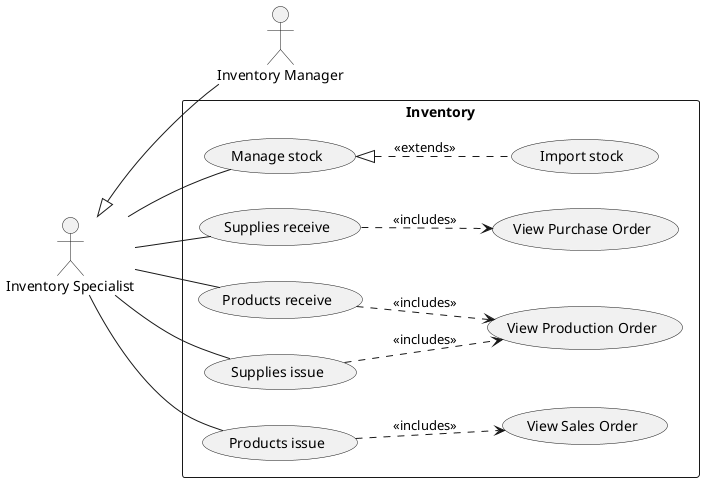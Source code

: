 @startuml inventory
left to right direction

:Inventory Manager: as im
:Inventory Specialist: as is
is <|-- im

rectangle Inventory {
    is -- (Manage stock)
    (Manage stock) <|.. (Import stock) : <<extends>>

    is -- (Supplies receive)
    (Supplies receive) ..> (View Purchase Order) : <<includes>>
    is -- (Products receive)
    (Products receive) ..> (View Production Order) : <<includes>>

    is -- (Supplies issue)
    (Supplies issue) ..> (View Production Order) : <<includes>>
    is -- (Products issue)
    (Products issue) ..> (View Sales Order) : <<includes>>
}
@enduml